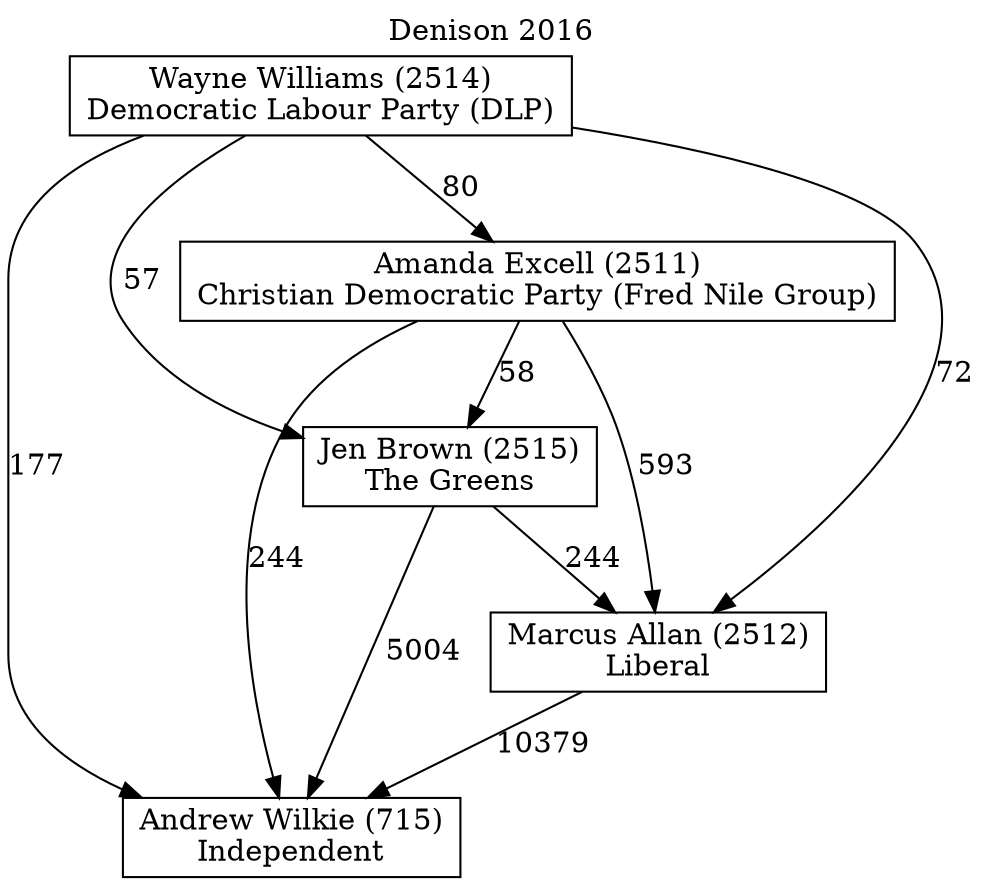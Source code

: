 // House preference flow
digraph "Andrew Wilkie (715)_Denison_2016" {
	graph [label="Denison 2016" labelloc=t mclimit=10]
	node [shape=box]
	"Wayne Williams (2514)" [label="Wayne Williams (2514)
Democratic Labour Party (DLP)"]
	"Andrew Wilkie (715)" [label="Andrew Wilkie (715)
Independent"]
	"Jen Brown (2515)" [label="Jen Brown (2515)
The Greens"]
	"Amanda Excell (2511)" [label="Amanda Excell (2511)
Christian Democratic Party (Fred Nile Group)"]
	"Marcus Allan (2512)" [label="Marcus Allan (2512)
Liberal"]
	"Wayne Williams (2514)" -> "Amanda Excell (2511)" [label=80]
	"Wayne Williams (2514)" -> "Jen Brown (2515)" [label=57]
	"Amanda Excell (2511)" -> "Jen Brown (2515)" [label=58]
	"Jen Brown (2515)" -> "Marcus Allan (2512)" [label=244]
	"Wayne Williams (2514)" -> "Andrew Wilkie (715)" [label=177]
	"Marcus Allan (2512)" -> "Andrew Wilkie (715)" [label=10379]
	"Amanda Excell (2511)" -> "Andrew Wilkie (715)" [label=244]
	"Wayne Williams (2514)" -> "Marcus Allan (2512)" [label=72]
	"Amanda Excell (2511)" -> "Marcus Allan (2512)" [label=593]
	"Jen Brown (2515)" -> "Andrew Wilkie (715)" [label=5004]
}

